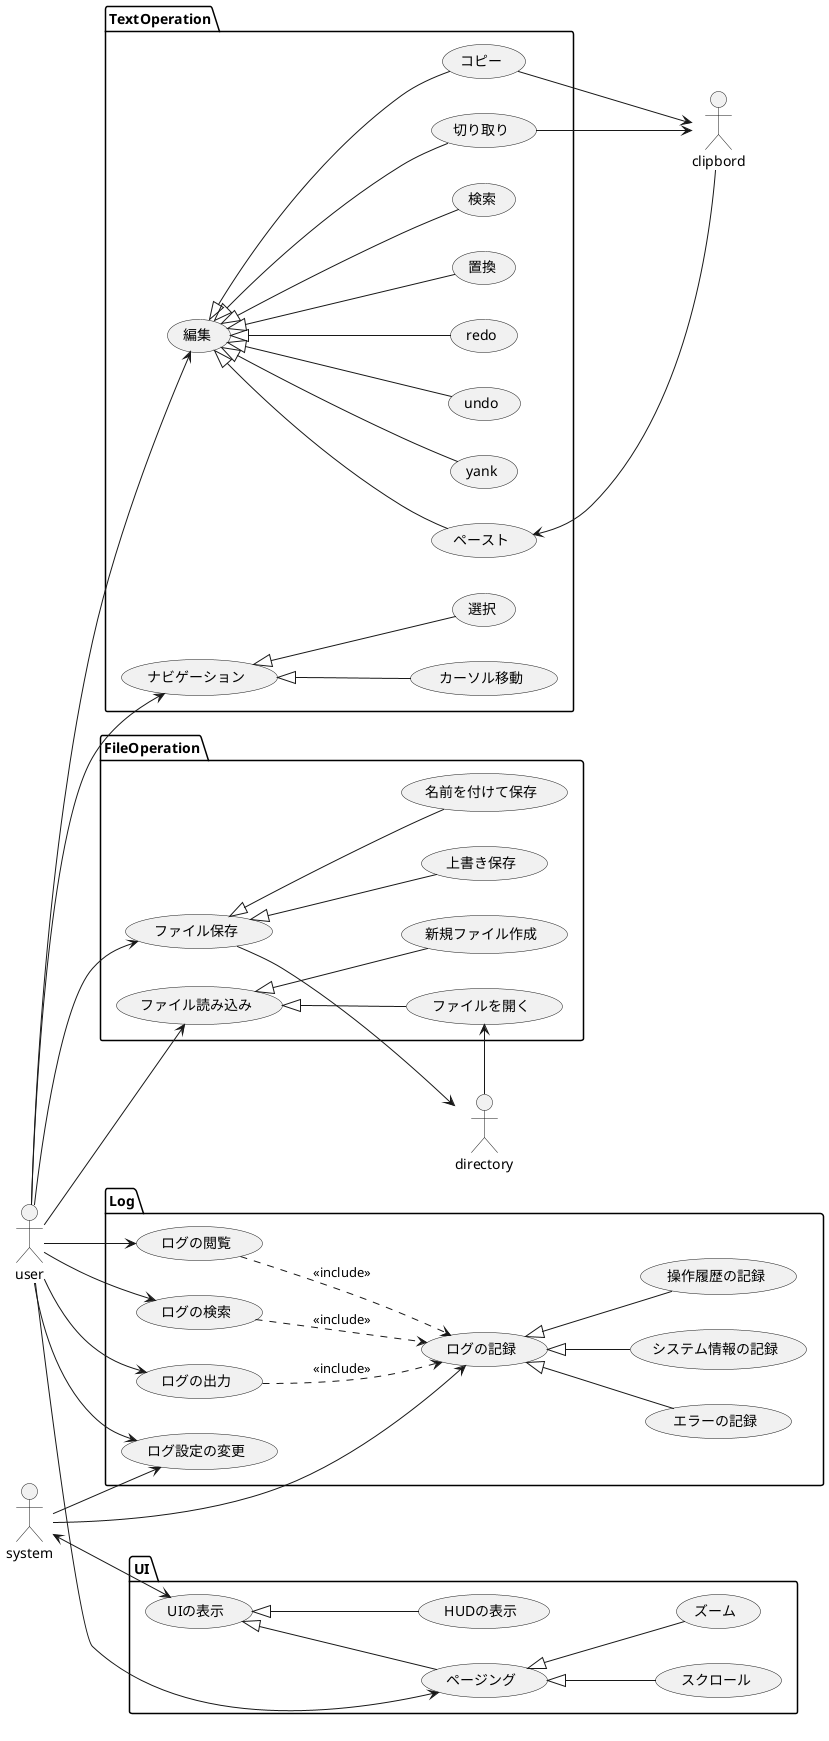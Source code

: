 @startuml

left to right direction


package TextOperation{
    usecase (コピー) as copy
    usecase (切り取り) as cut
    usecase (ペースト) as paste

    usecase (yank) as yank
    usecase (undo) as undo
    usecase (redo) as redo

    usecase (置換) as replace
    usecase (検索) as search

    usecase (編集) as edit

    usecase (ナビゲーション) as navi

    edit <|-- copy
    edit <|-- cut
    edit <|-- paste
    edit <|-- yank
    edit <|-- undo
    edit <|-- redo
    edit <|-- replace
    edit <|-- search

    usecase (カーソル移動) as moveCursor
    usecase (選択) as block
    navi <|-- moveCursor
    navi <|-- block


}

package FileOperation{
    usecase (ファイル保存) as saveFile
    usecase (ファイル読み込み) as loadFile

    usecase (上書き保存) as overwriteSave
    usecase (名前を付けて保存) as saveAs

    usecase (ファイルを開く) as openFile
    usecase (新規ファイル作成) as newFile

    saveFile <|-- overwriteSave
    saveFile <|-- saveAs

    loadFile <|-- openFile
    loadFile <|-- newFile
}

package Log{
    usecase (ログの記録) as logRecord
    usecase (ログの閲覧) as viewLog
    usecase (ログの検索) as searchLog
    usecase (ログの出力) as exportLog
    usecase (ログ設定の変更) as configureLog

    usecase (操作履歴の記録) as operationHistory
    usecase (エラーの記録) as errorLog
    usecase (システム情報の記録) as systemInfoLog

    logRecord <|-- operationHistory
    logRecord <|-- errorLog
    logRecord <|-- systemInfoLog

    viewLog ..> logRecord : <<include>>
    searchLog ..> logRecord : <<include>>
    exportLog ..> logRecord : <<include>>
}

package UI {
    (HUDの表示) as HUD
    (UIの表示) as ui
    (スクロール) as scroll
    (ズーム) as zoom

    (ページング) as paging

    paging <|-- scroll
    paging <|-- zoom

    ui <|-- paging
    ui <|-- HUD
}

:user:
user --> loadFile
user --> saveFile

user --> edit
user --> navi
   
user --> viewLog
user --> searchLog
user --> exportLog
user --> configureLog

user --> paging

:directory:
saveFile --> directory
directory --> openFile

:system:
system --> logRecord
system --> configureLog

system <--> ui

:clipbord:
copy --> clipbord 
cut --> clipbord 
clipbord --> paste

@enduml